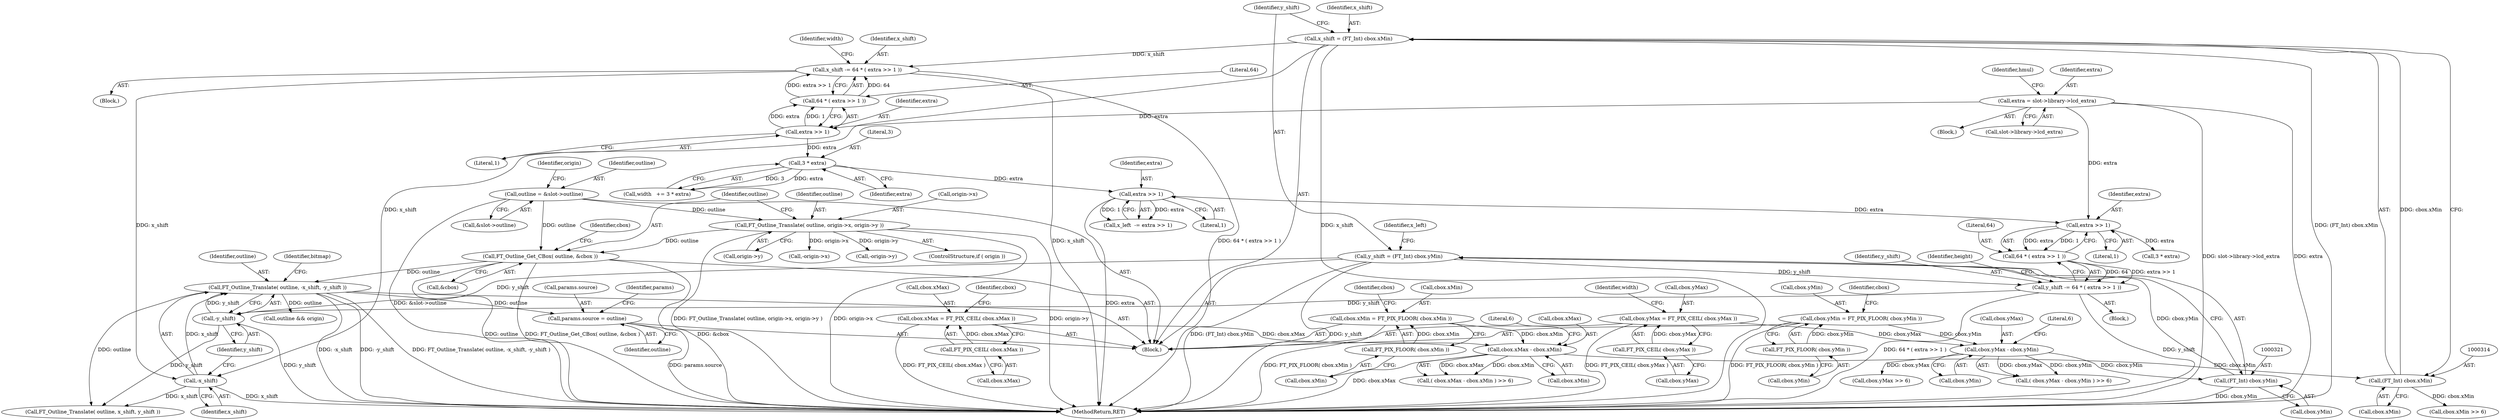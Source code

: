 digraph "0_savannah_6305b869d86ff415a33576df6d43729673c66eee_0@pointer" {
"1000474" [label="(Call,params.source = outline)"];
"1000445" [label="(Call,FT_Outline_Translate( outline, -x_shift, -y_shift ))"];
"1000189" [label="(Call,FT_Outline_Get_CBox( outline, &cbox ))"];
"1000181" [label="(Call,FT_Outline_Translate( outline, origin->x, origin->y ))"];
"1000173" [label="(Call,outline = &slot->outline)"];
"1000447" [label="(Call,-x_shift)"];
"1000311" [label="(Call,x_shift = (FT_Int) cbox.xMin)"];
"1000313" [label="(Call,(FT_Int) cbox.xMin)"];
"1000230" [label="(Call,cbox.xMax - cbox.xMin)"];
"1000209" [label="(Call,cbox.xMax = FT_PIX_CEIL( cbox.xMax ))"];
"1000213" [label="(Call,FT_PIX_CEIL( cbox.xMax ))"];
"1000193" [label="(Call,cbox.xMin = FT_PIX_FLOOR( cbox.xMin ))"];
"1000197" [label="(Call,FT_PIX_FLOOR( cbox.xMin ))"];
"1000361" [label="(Call,x_shift -= 64 * ( extra >> 1 ))"];
"1000363" [label="(Call,64 * ( extra >> 1 ))"];
"1000365" [label="(Call,extra >> 1)"];
"1000351" [label="(Call,extra = slot->library->lcd_extra)"];
"1000449" [label="(Call,-y_shift)"];
"1000318" [label="(Call,y_shift = (FT_Int) cbox.yMin)"];
"1000320" [label="(Call,(FT_Int) cbox.yMin)"];
"1000243" [label="(Call,cbox.yMax - cbox.yMin)"];
"1000217" [label="(Call,cbox.yMax = FT_PIX_CEIL( cbox.yMax ))"];
"1000221" [label="(Call,FT_PIX_CEIL( cbox.yMax ))"];
"1000201" [label="(Call,cbox.yMin = FT_PIX_FLOOR( cbox.yMin ))"];
"1000205" [label="(Call,FT_PIX_FLOOR( cbox.yMin ))"];
"1000386" [label="(Call,y_shift -= 64 * ( extra >> 1 ))"];
"1000388" [label="(Call,64 * ( extra >> 1 ))"];
"1000390" [label="(Call,extra >> 1)"];
"1000380" [label="(Call,extra >> 1)"];
"1000370" [label="(Call,3 * extra)"];
"1000365" [label="(Call,extra >> 1)"];
"1000189" [label="(Call,FT_Outline_Get_CBox( outline, &cbox ))"];
"1000326" [label="(Identifier,x_left)"];
"1000382" [label="(Literal,1)"];
"1000391" [label="(Identifier,extra)"];
"1000243" [label="(Call,cbox.yMax - cbox.yMin)"];
"1000197" [label="(Call,FT_PIX_FLOOR( cbox.xMin ))"];
"1000371" [label="(Literal,3)"];
"1000180" [label="(Identifier,origin)"];
"1000449" [label="(Call,-y_shift)"];
"1000475" [label="(Call,params.source)"];
"1000362" [label="(Identifier,x_shift)"];
"1000363" [label="(Call,64 * ( extra >> 1 ))"];
"1000230" [label="(Call,cbox.xMax - cbox.xMin)"];
"1000191" [label="(Call,&cbox)"];
"1000175" [label="(Call,&slot->outline)"];
"1000352" [label="(Identifier,extra)"];
"1000313" [label="(Call,(FT_Int) cbox.xMin)"];
"1000360" [label="(Block,)"];
"1000218" [label="(Call,cbox.yMax)"];
"1000361" [label="(Call,x_shift -= 64 * ( extra >> 1 ))"];
"1000226" [label="(Identifier,width)"];
"1000206" [label="(Call,cbox.yMin)"];
"1000454" [label="(Identifier,bitmap)"];
"1000182" [label="(Identifier,outline)"];
"1000359" [label="(Identifier,hmul)"];
"1000179" [label="(ControlStructure,if ( origin ))"];
"1000478" [label="(Identifier,outline)"];
"1000205" [label="(Call,FT_PIX_FLOOR( cbox.yMin ))"];
"1000174" [label="(Identifier,outline)"];
"1000311" [label="(Call,x_shift = (FT_Int) cbox.xMin)"];
"1000319" [label="(Identifier,y_shift)"];
"1000173" [label="(Call,outline = &slot->outline)"];
"1000322" [label="(Call,cbox.yMin)"];
"1000389" [label="(Literal,64)"];
"1000370" [label="(Call,3 * extra)"];
"1000450" [label="(Identifier,y_shift)"];
"1000349" [label="(Block,)"];
"1000366" [label="(Identifier,extra)"];
"1000231" [label="(Call,cbox.xMax)"];
"1000481" [label="(Identifier,params)"];
"1000217" [label="(Call,cbox.yMax = FT_PIX_CEIL( cbox.yMax ))"];
"1000353" [label="(Call,slot->library->lcd_extra)"];
"1000222" [label="(Call,cbox.yMax)"];
"1000201" [label="(Call,cbox.yMin = FT_PIX_FLOOR( cbox.yMin ))"];
"1000234" [label="(Call,cbox.xMin)"];
"1000209" [label="(Call,cbox.xMax = FT_PIX_CEIL( cbox.xMax ))"];
"1000329" [label="(Call,cbox.xMin >> 6)"];
"1000351" [label="(Call,extra = slot->library->lcd_extra)"];
"1000386" [label="(Call,y_shift -= 64 * ( extra >> 1 ))"];
"1000474" [label="(Call,params.source = outline)"];
"1000448" [label="(Identifier,x_shift)"];
"1000446" [label="(Identifier,outline)"];
"1000385" [label="(Block,)"];
"1000312" [label="(Identifier,x_shift)"];
"1000395" [label="(Call,3 * extra)"];
"1000368" [label="(Call,width   += 3 * extra)"];
"1000244" [label="(Call,cbox.yMax)"];
"1000392" [label="(Literal,1)"];
"1000315" [label="(Call,cbox.xMin)"];
"1000221" [label="(Call,FT_PIX_CEIL( cbox.yMax ))"];
"1000237" [label="(Literal,6)"];
"1000380" [label="(Call,extra >> 1)"];
"1000193" [label="(Call,cbox.xMin = FT_PIX_FLOOR( cbox.xMin ))"];
"1000387" [label="(Identifier,y_shift)"];
"1000190" [label="(Identifier,outline)"];
"1000186" [label="(Call,origin->y)"];
"1000320" [label="(Call,(FT_Int) cbox.yMin)"];
"1000211" [label="(Identifier,cbox)"];
"1000198" [label="(Call,cbox.xMin)"];
"1000183" [label="(Call,origin->x)"];
"1000195" [label="(Identifier,cbox)"];
"1000210" [label="(Call,cbox.xMax)"];
"1000214" [label="(Call,cbox.xMax)"];
"1000364" [label="(Literal,64)"];
"1000203" [label="(Identifier,cbox)"];
"1000202" [label="(Call,cbox.yMin)"];
"1000338" [label="(Call,cbox.yMax >> 6)"];
"1000643" [label="(Call,-origin->x)"];
"1000247" [label="(Call,cbox.yMin)"];
"1000638" [label="(Call,outline && origin)"];
"1000394" [label="(Identifier,height)"];
"1000600" [label="(Call,FT_Outline_Translate( outline, x_shift, y_shift ))"];
"1000219" [label="(Identifier,cbox)"];
"1000242" [label="(Call,( cbox.yMax - cbox.yMin ) >> 6)"];
"1000447" [label="(Call,-x_shift)"];
"1000194" [label="(Call,cbox.xMin)"];
"1000369" [label="(Identifier,width)"];
"1000647" [label="(Call,-origin->y)"];
"1000213" [label="(Call,FT_PIX_CEIL( cbox.xMax ))"];
"1000123" [label="(Block,)"];
"1000388" [label="(Call,64 * ( extra >> 1 ))"];
"1000318" [label="(Call,y_shift = (FT_Int) cbox.yMin)"];
"1000390" [label="(Call,extra >> 1)"];
"1000367" [label="(Literal,1)"];
"1000378" [label="(Call,x_left  -= extra >> 1)"];
"1000445" [label="(Call,FT_Outline_Translate( outline, -x_shift, -y_shift ))"];
"1000372" [label="(Identifier,extra)"];
"1000181" [label="(Call,FT_Outline_Translate( outline, origin->x, origin->y ))"];
"1000381" [label="(Identifier,extra)"];
"1000250" [label="(Literal,6)"];
"1000653" [label="(MethodReturn,RET)"];
"1000229" [label="(Call,( cbox.xMax - cbox.xMin ) >> 6)"];
"1000474" -> "1000123"  [label="AST: "];
"1000474" -> "1000478"  [label="CFG: "];
"1000475" -> "1000474"  [label="AST: "];
"1000478" -> "1000474"  [label="AST: "];
"1000481" -> "1000474"  [label="CFG: "];
"1000474" -> "1000653"  [label="DDG: params.source"];
"1000445" -> "1000474"  [label="DDG: outline"];
"1000445" -> "1000123"  [label="AST: "];
"1000445" -> "1000449"  [label="CFG: "];
"1000446" -> "1000445"  [label="AST: "];
"1000447" -> "1000445"  [label="AST: "];
"1000449" -> "1000445"  [label="AST: "];
"1000454" -> "1000445"  [label="CFG: "];
"1000445" -> "1000653"  [label="DDG: -x_shift"];
"1000445" -> "1000653"  [label="DDG: -y_shift"];
"1000445" -> "1000653"  [label="DDG: FT_Outline_Translate( outline, -x_shift, -y_shift )"];
"1000189" -> "1000445"  [label="DDG: outline"];
"1000447" -> "1000445"  [label="DDG: x_shift"];
"1000449" -> "1000445"  [label="DDG: y_shift"];
"1000445" -> "1000600"  [label="DDG: outline"];
"1000445" -> "1000638"  [label="DDG: outline"];
"1000189" -> "1000123"  [label="AST: "];
"1000189" -> "1000191"  [label="CFG: "];
"1000190" -> "1000189"  [label="AST: "];
"1000191" -> "1000189"  [label="AST: "];
"1000195" -> "1000189"  [label="CFG: "];
"1000189" -> "1000653"  [label="DDG: outline"];
"1000189" -> "1000653"  [label="DDG: FT_Outline_Get_CBox( outline, &cbox )"];
"1000189" -> "1000653"  [label="DDG: &cbox"];
"1000181" -> "1000189"  [label="DDG: outline"];
"1000173" -> "1000189"  [label="DDG: outline"];
"1000181" -> "1000179"  [label="AST: "];
"1000181" -> "1000186"  [label="CFG: "];
"1000182" -> "1000181"  [label="AST: "];
"1000183" -> "1000181"  [label="AST: "];
"1000186" -> "1000181"  [label="AST: "];
"1000190" -> "1000181"  [label="CFG: "];
"1000181" -> "1000653"  [label="DDG: origin->y"];
"1000181" -> "1000653"  [label="DDG: FT_Outline_Translate( outline, origin->x, origin->y )"];
"1000181" -> "1000653"  [label="DDG: origin->x"];
"1000173" -> "1000181"  [label="DDG: outline"];
"1000181" -> "1000643"  [label="DDG: origin->x"];
"1000181" -> "1000647"  [label="DDG: origin->y"];
"1000173" -> "1000123"  [label="AST: "];
"1000173" -> "1000175"  [label="CFG: "];
"1000174" -> "1000173"  [label="AST: "];
"1000175" -> "1000173"  [label="AST: "];
"1000180" -> "1000173"  [label="CFG: "];
"1000173" -> "1000653"  [label="DDG: &slot->outline"];
"1000447" -> "1000448"  [label="CFG: "];
"1000448" -> "1000447"  [label="AST: "];
"1000450" -> "1000447"  [label="CFG: "];
"1000447" -> "1000653"  [label="DDG: x_shift"];
"1000311" -> "1000447"  [label="DDG: x_shift"];
"1000361" -> "1000447"  [label="DDG: x_shift"];
"1000447" -> "1000600"  [label="DDG: x_shift"];
"1000311" -> "1000123"  [label="AST: "];
"1000311" -> "1000313"  [label="CFG: "];
"1000312" -> "1000311"  [label="AST: "];
"1000313" -> "1000311"  [label="AST: "];
"1000319" -> "1000311"  [label="CFG: "];
"1000311" -> "1000653"  [label="DDG: x_shift"];
"1000311" -> "1000653"  [label="DDG: (FT_Int) cbox.xMin"];
"1000313" -> "1000311"  [label="DDG: cbox.xMin"];
"1000311" -> "1000361"  [label="DDG: x_shift"];
"1000313" -> "1000315"  [label="CFG: "];
"1000314" -> "1000313"  [label="AST: "];
"1000315" -> "1000313"  [label="AST: "];
"1000230" -> "1000313"  [label="DDG: cbox.xMin"];
"1000313" -> "1000329"  [label="DDG: cbox.xMin"];
"1000230" -> "1000229"  [label="AST: "];
"1000230" -> "1000234"  [label="CFG: "];
"1000231" -> "1000230"  [label="AST: "];
"1000234" -> "1000230"  [label="AST: "];
"1000237" -> "1000230"  [label="CFG: "];
"1000230" -> "1000653"  [label="DDG: cbox.xMax"];
"1000230" -> "1000229"  [label="DDG: cbox.xMax"];
"1000230" -> "1000229"  [label="DDG: cbox.xMin"];
"1000209" -> "1000230"  [label="DDG: cbox.xMax"];
"1000193" -> "1000230"  [label="DDG: cbox.xMin"];
"1000209" -> "1000123"  [label="AST: "];
"1000209" -> "1000213"  [label="CFG: "];
"1000210" -> "1000209"  [label="AST: "];
"1000213" -> "1000209"  [label="AST: "];
"1000219" -> "1000209"  [label="CFG: "];
"1000209" -> "1000653"  [label="DDG: FT_PIX_CEIL( cbox.xMax )"];
"1000213" -> "1000209"  [label="DDG: cbox.xMax"];
"1000213" -> "1000214"  [label="CFG: "];
"1000214" -> "1000213"  [label="AST: "];
"1000193" -> "1000123"  [label="AST: "];
"1000193" -> "1000197"  [label="CFG: "];
"1000194" -> "1000193"  [label="AST: "];
"1000197" -> "1000193"  [label="AST: "];
"1000203" -> "1000193"  [label="CFG: "];
"1000193" -> "1000653"  [label="DDG: FT_PIX_FLOOR( cbox.xMin )"];
"1000197" -> "1000193"  [label="DDG: cbox.xMin"];
"1000197" -> "1000198"  [label="CFG: "];
"1000198" -> "1000197"  [label="AST: "];
"1000361" -> "1000360"  [label="AST: "];
"1000361" -> "1000363"  [label="CFG: "];
"1000362" -> "1000361"  [label="AST: "];
"1000363" -> "1000361"  [label="AST: "];
"1000369" -> "1000361"  [label="CFG: "];
"1000361" -> "1000653"  [label="DDG: x_shift"];
"1000361" -> "1000653"  [label="DDG: 64 * ( extra >> 1 )"];
"1000363" -> "1000361"  [label="DDG: 64"];
"1000363" -> "1000361"  [label="DDG: extra >> 1"];
"1000363" -> "1000365"  [label="CFG: "];
"1000364" -> "1000363"  [label="AST: "];
"1000365" -> "1000363"  [label="AST: "];
"1000365" -> "1000363"  [label="DDG: extra"];
"1000365" -> "1000363"  [label="DDG: 1"];
"1000365" -> "1000367"  [label="CFG: "];
"1000366" -> "1000365"  [label="AST: "];
"1000367" -> "1000365"  [label="AST: "];
"1000351" -> "1000365"  [label="DDG: extra"];
"1000365" -> "1000370"  [label="DDG: extra"];
"1000351" -> "1000349"  [label="AST: "];
"1000351" -> "1000353"  [label="CFG: "];
"1000352" -> "1000351"  [label="AST: "];
"1000353" -> "1000351"  [label="AST: "];
"1000359" -> "1000351"  [label="CFG: "];
"1000351" -> "1000653"  [label="DDG: slot->library->lcd_extra"];
"1000351" -> "1000653"  [label="DDG: extra"];
"1000351" -> "1000390"  [label="DDG: extra"];
"1000449" -> "1000450"  [label="CFG: "];
"1000450" -> "1000449"  [label="AST: "];
"1000449" -> "1000653"  [label="DDG: y_shift"];
"1000318" -> "1000449"  [label="DDG: y_shift"];
"1000386" -> "1000449"  [label="DDG: y_shift"];
"1000449" -> "1000600"  [label="DDG: y_shift"];
"1000318" -> "1000123"  [label="AST: "];
"1000318" -> "1000320"  [label="CFG: "];
"1000319" -> "1000318"  [label="AST: "];
"1000320" -> "1000318"  [label="AST: "];
"1000326" -> "1000318"  [label="CFG: "];
"1000318" -> "1000653"  [label="DDG: y_shift"];
"1000318" -> "1000653"  [label="DDG: (FT_Int) cbox.yMin"];
"1000320" -> "1000318"  [label="DDG: cbox.yMin"];
"1000318" -> "1000386"  [label="DDG: y_shift"];
"1000320" -> "1000322"  [label="CFG: "];
"1000321" -> "1000320"  [label="AST: "];
"1000322" -> "1000320"  [label="AST: "];
"1000320" -> "1000653"  [label="DDG: cbox.yMin"];
"1000243" -> "1000320"  [label="DDG: cbox.yMin"];
"1000243" -> "1000242"  [label="AST: "];
"1000243" -> "1000247"  [label="CFG: "];
"1000244" -> "1000243"  [label="AST: "];
"1000247" -> "1000243"  [label="AST: "];
"1000250" -> "1000243"  [label="CFG: "];
"1000243" -> "1000242"  [label="DDG: cbox.yMax"];
"1000243" -> "1000242"  [label="DDG: cbox.yMin"];
"1000217" -> "1000243"  [label="DDG: cbox.yMax"];
"1000201" -> "1000243"  [label="DDG: cbox.yMin"];
"1000243" -> "1000338"  [label="DDG: cbox.yMax"];
"1000217" -> "1000123"  [label="AST: "];
"1000217" -> "1000221"  [label="CFG: "];
"1000218" -> "1000217"  [label="AST: "];
"1000221" -> "1000217"  [label="AST: "];
"1000226" -> "1000217"  [label="CFG: "];
"1000217" -> "1000653"  [label="DDG: FT_PIX_CEIL( cbox.yMax )"];
"1000221" -> "1000217"  [label="DDG: cbox.yMax"];
"1000221" -> "1000222"  [label="CFG: "];
"1000222" -> "1000221"  [label="AST: "];
"1000201" -> "1000123"  [label="AST: "];
"1000201" -> "1000205"  [label="CFG: "];
"1000202" -> "1000201"  [label="AST: "];
"1000205" -> "1000201"  [label="AST: "];
"1000211" -> "1000201"  [label="CFG: "];
"1000201" -> "1000653"  [label="DDG: FT_PIX_FLOOR( cbox.yMin )"];
"1000205" -> "1000201"  [label="DDG: cbox.yMin"];
"1000205" -> "1000206"  [label="CFG: "];
"1000206" -> "1000205"  [label="AST: "];
"1000386" -> "1000385"  [label="AST: "];
"1000386" -> "1000388"  [label="CFG: "];
"1000387" -> "1000386"  [label="AST: "];
"1000388" -> "1000386"  [label="AST: "];
"1000394" -> "1000386"  [label="CFG: "];
"1000386" -> "1000653"  [label="DDG: 64 * ( extra >> 1 )"];
"1000386" -> "1000653"  [label="DDG: y_shift"];
"1000388" -> "1000386"  [label="DDG: 64"];
"1000388" -> "1000386"  [label="DDG: extra >> 1"];
"1000388" -> "1000390"  [label="CFG: "];
"1000389" -> "1000388"  [label="AST: "];
"1000390" -> "1000388"  [label="AST: "];
"1000390" -> "1000388"  [label="DDG: extra"];
"1000390" -> "1000388"  [label="DDG: 1"];
"1000390" -> "1000392"  [label="CFG: "];
"1000391" -> "1000390"  [label="AST: "];
"1000392" -> "1000390"  [label="AST: "];
"1000380" -> "1000390"  [label="DDG: extra"];
"1000390" -> "1000395"  [label="DDG: extra"];
"1000380" -> "1000378"  [label="AST: "];
"1000380" -> "1000382"  [label="CFG: "];
"1000381" -> "1000380"  [label="AST: "];
"1000382" -> "1000380"  [label="AST: "];
"1000378" -> "1000380"  [label="CFG: "];
"1000380" -> "1000653"  [label="DDG: extra"];
"1000380" -> "1000378"  [label="DDG: extra"];
"1000380" -> "1000378"  [label="DDG: 1"];
"1000370" -> "1000380"  [label="DDG: extra"];
"1000370" -> "1000368"  [label="AST: "];
"1000370" -> "1000372"  [label="CFG: "];
"1000371" -> "1000370"  [label="AST: "];
"1000372" -> "1000370"  [label="AST: "];
"1000368" -> "1000370"  [label="CFG: "];
"1000370" -> "1000368"  [label="DDG: 3"];
"1000370" -> "1000368"  [label="DDG: extra"];
}
